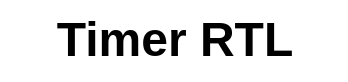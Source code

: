 <mxfile version="20.5.3" type="github">
  <diagram id="DoXXhwDdPZzILl0RqrKV" name="Page-1">
    <mxGraphModel dx="1422" dy="819" grid="1" gridSize="10" guides="1" tooltips="1" connect="1" arrows="1" fold="1" page="1" pageScale="1" pageWidth="850" pageHeight="1100" math="0" shadow="0">
      <root>
        <mxCell id="0" />
        <mxCell id="1" parent="0" />
        <mxCell id="z7P5VKA3RB3ijGh97ngR-2" value="Timer RTL" style="text;strokeColor=none;fillColor=none;html=1;fontSize=24;fontStyle=1;verticalAlign=middle;align=center;" vertex="1" parent="1">
          <mxGeometry x="339" y="20" width="173" height="40" as="geometry" />
        </mxCell>
      </root>
    </mxGraphModel>
  </diagram>
</mxfile>
